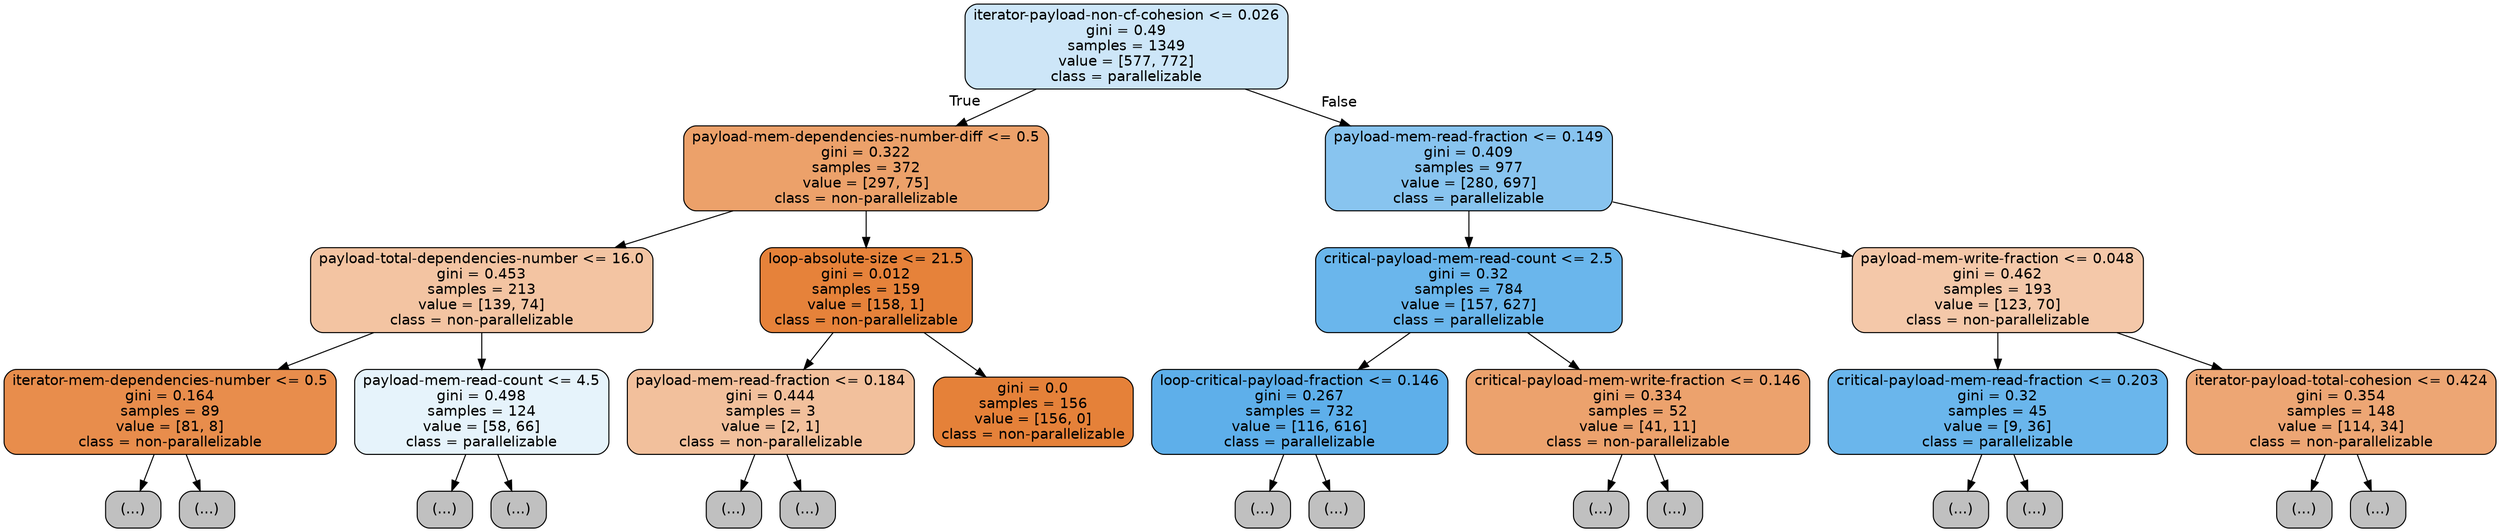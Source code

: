 digraph Tree {
node [shape=box, style="filled, rounded", color="black", fontname=helvetica] ;
edge [fontname=helvetica] ;
0 [label="iterator-payload-non-cf-cohesion <= 0.026\ngini = 0.49\nsamples = 1349\nvalue = [577, 772]\nclass = parallelizable", fillcolor="#399de540"] ;
1 [label="payload-mem-dependencies-number-diff <= 0.5\ngini = 0.322\nsamples = 372\nvalue = [297, 75]\nclass = non-parallelizable", fillcolor="#e58139bf"] ;
0 -> 1 [labeldistance=2.5, labelangle=45, headlabel="True"] ;
2 [label="payload-total-dependencies-number <= 16.0\ngini = 0.453\nsamples = 213\nvalue = [139, 74]\nclass = non-parallelizable", fillcolor="#e5813977"] ;
1 -> 2 ;
3 [label="iterator-mem-dependencies-number <= 0.5\ngini = 0.164\nsamples = 89\nvalue = [81, 8]\nclass = non-parallelizable", fillcolor="#e58139e6"] ;
2 -> 3 ;
4 [label="(...)", fillcolor="#C0C0C0"] ;
3 -> 4 ;
5 [label="(...)", fillcolor="#C0C0C0"] ;
3 -> 5 ;
16 [label="payload-mem-read-count <= 4.5\ngini = 0.498\nsamples = 124\nvalue = [58, 66]\nclass = parallelizable", fillcolor="#399de51f"] ;
2 -> 16 ;
17 [label="(...)", fillcolor="#C0C0C0"] ;
16 -> 17 ;
26 [label="(...)", fillcolor="#C0C0C0"] ;
16 -> 26 ;
35 [label="loop-absolute-size <= 21.5\ngini = 0.012\nsamples = 159\nvalue = [158, 1]\nclass = non-parallelizable", fillcolor="#e58139fd"] ;
1 -> 35 ;
36 [label="payload-mem-read-fraction <= 0.184\ngini = 0.444\nsamples = 3\nvalue = [2, 1]\nclass = non-parallelizable", fillcolor="#e581397f"] ;
35 -> 36 ;
37 [label="(...)", fillcolor="#C0C0C0"] ;
36 -> 37 ;
38 [label="(...)", fillcolor="#C0C0C0"] ;
36 -> 38 ;
39 [label="gini = 0.0\nsamples = 156\nvalue = [156, 0]\nclass = non-parallelizable", fillcolor="#e58139ff"] ;
35 -> 39 ;
40 [label="payload-mem-read-fraction <= 0.149\ngini = 0.409\nsamples = 977\nvalue = [280, 697]\nclass = parallelizable", fillcolor="#399de599"] ;
0 -> 40 [labeldistance=2.5, labelangle=-45, headlabel="False"] ;
41 [label="critical-payload-mem-read-count <= 2.5\ngini = 0.32\nsamples = 784\nvalue = [157, 627]\nclass = parallelizable", fillcolor="#399de5bf"] ;
40 -> 41 ;
42 [label="loop-critical-payload-fraction <= 0.146\ngini = 0.267\nsamples = 732\nvalue = [116, 616]\nclass = parallelizable", fillcolor="#399de5cf"] ;
41 -> 42 ;
43 [label="(...)", fillcolor="#C0C0C0"] ;
42 -> 43 ;
140 [label="(...)", fillcolor="#C0C0C0"] ;
42 -> 140 ;
171 [label="critical-payload-mem-write-fraction <= 0.146\ngini = 0.334\nsamples = 52\nvalue = [41, 11]\nclass = non-parallelizable", fillcolor="#e58139bb"] ;
41 -> 171 ;
172 [label="(...)", fillcolor="#C0C0C0"] ;
171 -> 172 ;
181 [label="(...)", fillcolor="#C0C0C0"] ;
171 -> 181 ;
188 [label="payload-mem-write-fraction <= 0.048\ngini = 0.462\nsamples = 193\nvalue = [123, 70]\nclass = non-parallelizable", fillcolor="#e581396e"] ;
40 -> 188 ;
189 [label="critical-payload-mem-read-fraction <= 0.203\ngini = 0.32\nsamples = 45\nvalue = [9, 36]\nclass = parallelizable", fillcolor="#399de5bf"] ;
188 -> 189 ;
190 [label="(...)", fillcolor="#C0C0C0"] ;
189 -> 190 ;
201 [label="(...)", fillcolor="#C0C0C0"] ;
189 -> 201 ;
202 [label="iterator-payload-total-cohesion <= 0.424\ngini = 0.354\nsamples = 148\nvalue = [114, 34]\nclass = non-parallelizable", fillcolor="#e58139b3"] ;
188 -> 202 ;
203 [label="(...)", fillcolor="#C0C0C0"] ;
202 -> 203 ;
224 [label="(...)", fillcolor="#C0C0C0"] ;
202 -> 224 ;
}